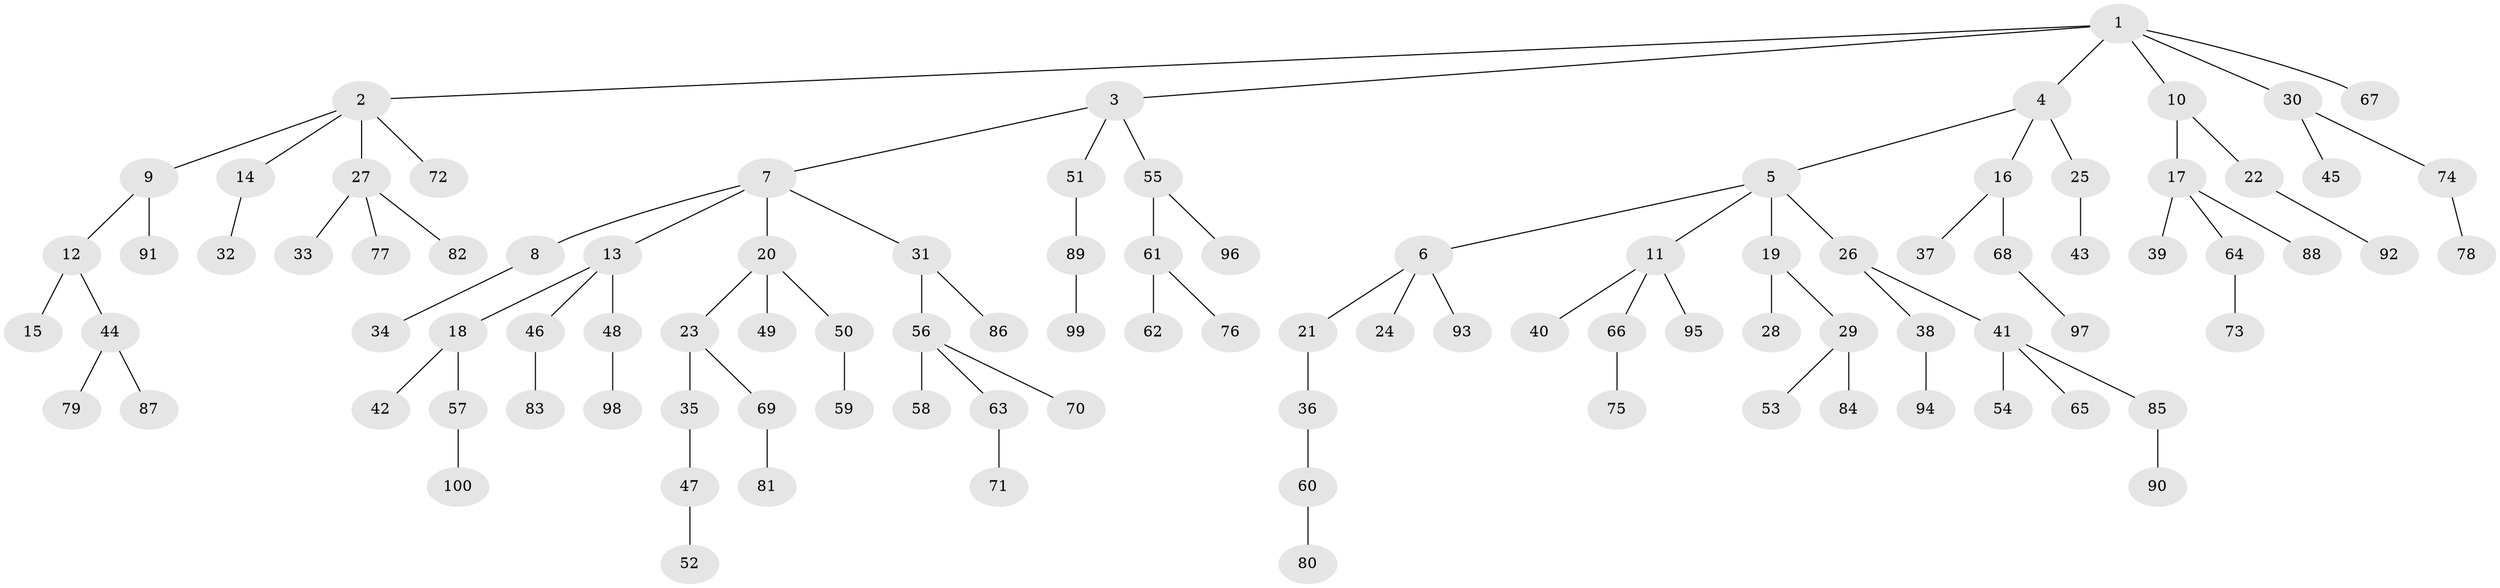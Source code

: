 // Generated by graph-tools (version 1.1) at 2025/11/02/21/25 10:11:10]
// undirected, 100 vertices, 99 edges
graph export_dot {
graph [start="1"]
  node [color=gray90,style=filled];
  1;
  2;
  3;
  4;
  5;
  6;
  7;
  8;
  9;
  10;
  11;
  12;
  13;
  14;
  15;
  16;
  17;
  18;
  19;
  20;
  21;
  22;
  23;
  24;
  25;
  26;
  27;
  28;
  29;
  30;
  31;
  32;
  33;
  34;
  35;
  36;
  37;
  38;
  39;
  40;
  41;
  42;
  43;
  44;
  45;
  46;
  47;
  48;
  49;
  50;
  51;
  52;
  53;
  54;
  55;
  56;
  57;
  58;
  59;
  60;
  61;
  62;
  63;
  64;
  65;
  66;
  67;
  68;
  69;
  70;
  71;
  72;
  73;
  74;
  75;
  76;
  77;
  78;
  79;
  80;
  81;
  82;
  83;
  84;
  85;
  86;
  87;
  88;
  89;
  90;
  91;
  92;
  93;
  94;
  95;
  96;
  97;
  98;
  99;
  100;
  1 -- 2;
  1 -- 3;
  1 -- 4;
  1 -- 10;
  1 -- 30;
  1 -- 67;
  2 -- 9;
  2 -- 14;
  2 -- 27;
  2 -- 72;
  3 -- 7;
  3 -- 51;
  3 -- 55;
  4 -- 5;
  4 -- 16;
  4 -- 25;
  5 -- 6;
  5 -- 11;
  5 -- 19;
  5 -- 26;
  6 -- 21;
  6 -- 24;
  6 -- 93;
  7 -- 8;
  7 -- 13;
  7 -- 20;
  7 -- 31;
  8 -- 34;
  9 -- 12;
  9 -- 91;
  10 -- 17;
  10 -- 22;
  11 -- 40;
  11 -- 66;
  11 -- 95;
  12 -- 15;
  12 -- 44;
  13 -- 18;
  13 -- 46;
  13 -- 48;
  14 -- 32;
  16 -- 37;
  16 -- 68;
  17 -- 39;
  17 -- 64;
  17 -- 88;
  18 -- 42;
  18 -- 57;
  19 -- 28;
  19 -- 29;
  20 -- 23;
  20 -- 49;
  20 -- 50;
  21 -- 36;
  22 -- 92;
  23 -- 35;
  23 -- 69;
  25 -- 43;
  26 -- 38;
  26 -- 41;
  27 -- 33;
  27 -- 77;
  27 -- 82;
  29 -- 53;
  29 -- 84;
  30 -- 45;
  30 -- 74;
  31 -- 56;
  31 -- 86;
  35 -- 47;
  36 -- 60;
  38 -- 94;
  41 -- 54;
  41 -- 65;
  41 -- 85;
  44 -- 79;
  44 -- 87;
  46 -- 83;
  47 -- 52;
  48 -- 98;
  50 -- 59;
  51 -- 89;
  55 -- 61;
  55 -- 96;
  56 -- 58;
  56 -- 63;
  56 -- 70;
  57 -- 100;
  60 -- 80;
  61 -- 62;
  61 -- 76;
  63 -- 71;
  64 -- 73;
  66 -- 75;
  68 -- 97;
  69 -- 81;
  74 -- 78;
  85 -- 90;
  89 -- 99;
}

